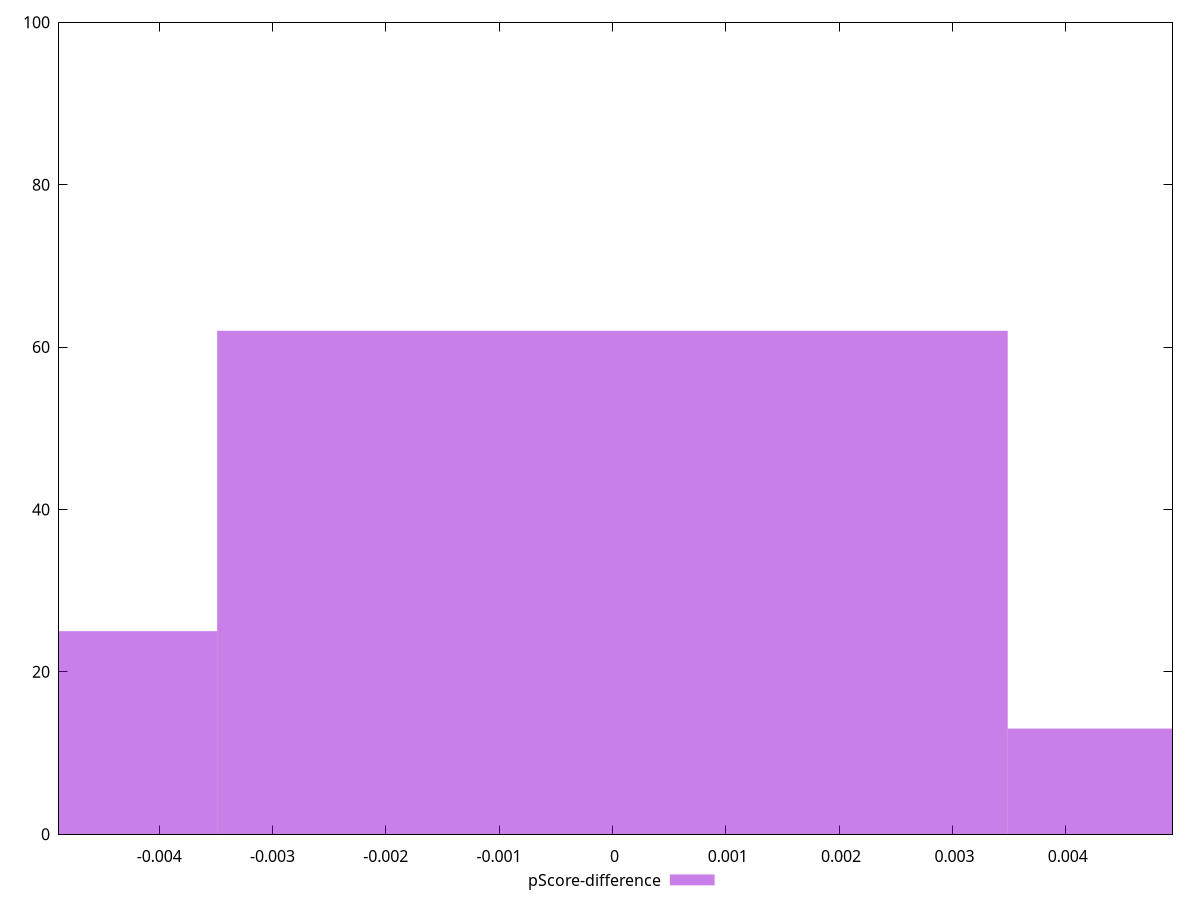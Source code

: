 reset

$pScoreDifference <<EOF
0 62
-0.0069761051408671945 25
0.0069761051408671945 13
EOF

set key outside below
set boxwidth 0.0069761051408671945
set xrange [-0.004883752116671913:0.004942257760974539]
set yrange [0:100]
set trange [0:100]
set style fill transparent solid 0.5 noborder
set terminal svg size 640, 490 enhanced background rgb 'white'
set output "report_00026_2021-02-22T21:38:55.199Z/max-potential-fid/samples/pages+cached/pScore-difference/histogram.svg"

plot $pScoreDifference title "pScore-difference" with boxes

reset
